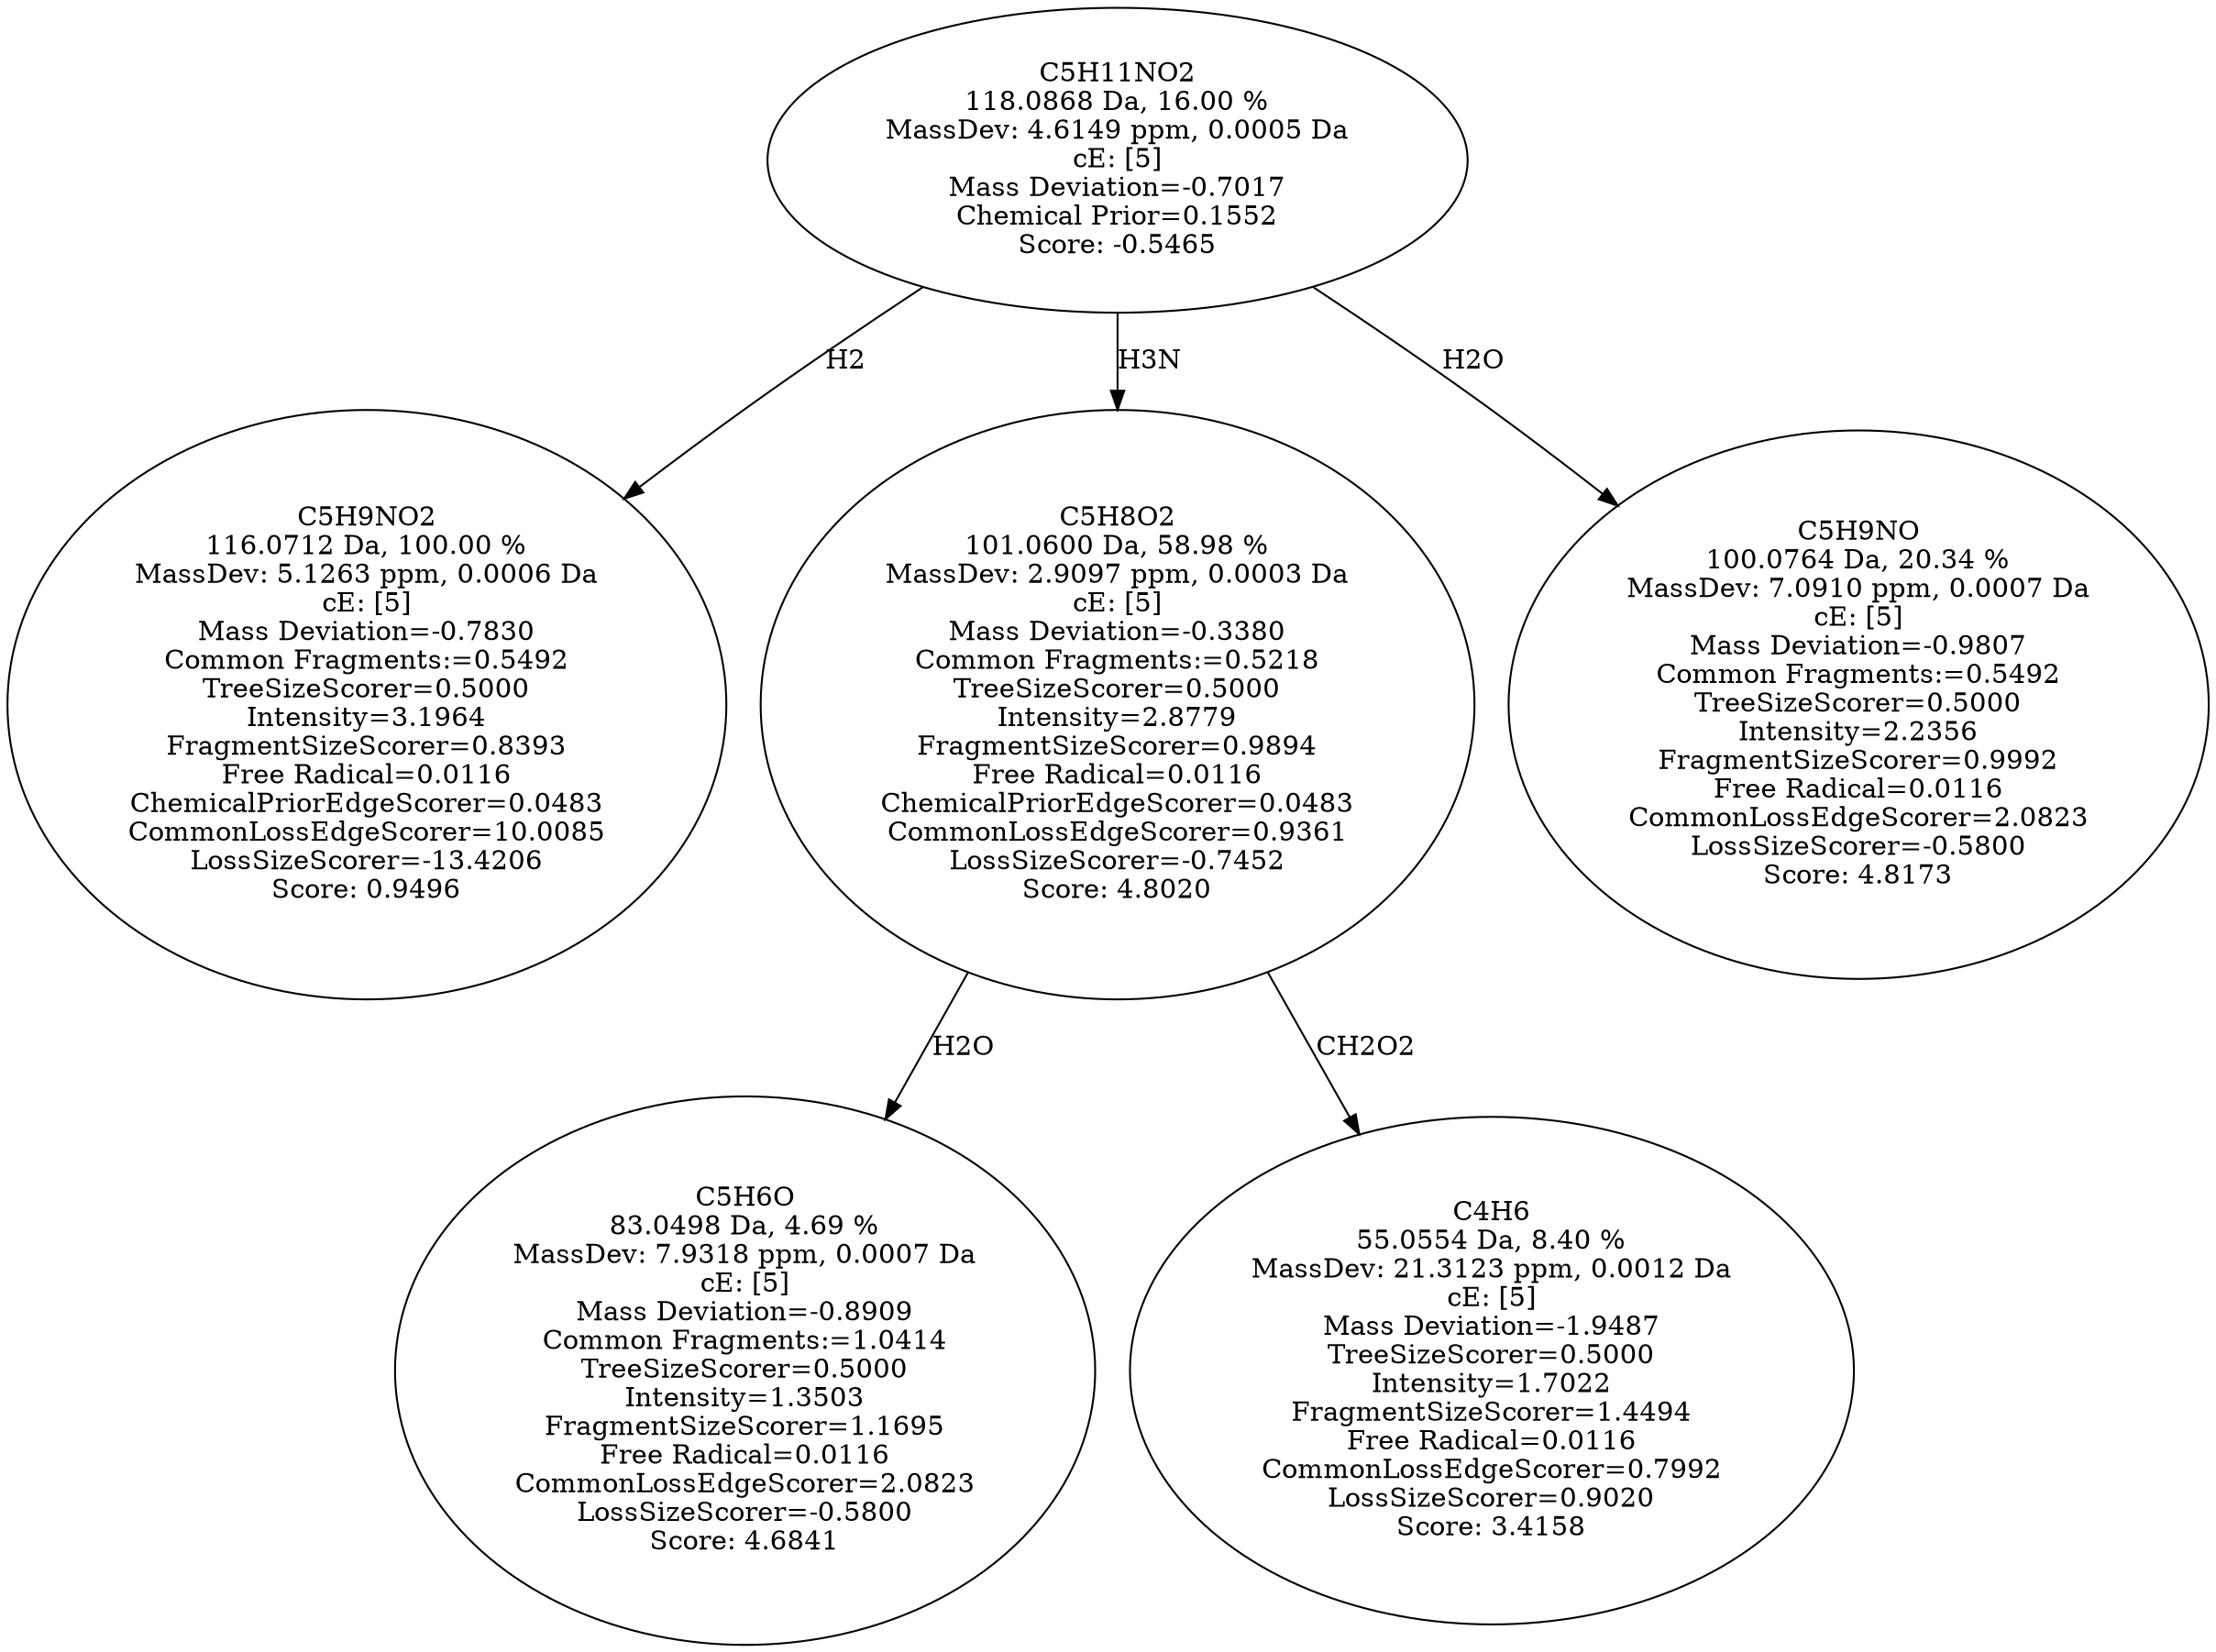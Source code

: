 strict digraph {
v1 [label="C5H9NO2\n116.0712 Da, 100.00 %\nMassDev: 5.1263 ppm, 0.0006 Da\ncE: [5]\nMass Deviation=-0.7830\nCommon Fragments:=0.5492\nTreeSizeScorer=0.5000\nIntensity=3.1964\nFragmentSizeScorer=0.8393\nFree Radical=0.0116\nChemicalPriorEdgeScorer=0.0483\nCommonLossEdgeScorer=10.0085\nLossSizeScorer=-13.4206\nScore: 0.9496"];
v2 [label="C5H6O\n83.0498 Da, 4.69 %\nMassDev: 7.9318 ppm, 0.0007 Da\ncE: [5]\nMass Deviation=-0.8909\nCommon Fragments:=1.0414\nTreeSizeScorer=0.5000\nIntensity=1.3503\nFragmentSizeScorer=1.1695\nFree Radical=0.0116\nCommonLossEdgeScorer=2.0823\nLossSizeScorer=-0.5800\nScore: 4.6841"];
v3 [label="C4H6\n55.0554 Da, 8.40 %\nMassDev: 21.3123 ppm, 0.0012 Da\ncE: [5]\nMass Deviation=-1.9487\nTreeSizeScorer=0.5000\nIntensity=1.7022\nFragmentSizeScorer=1.4494\nFree Radical=0.0116\nCommonLossEdgeScorer=0.7992\nLossSizeScorer=0.9020\nScore: 3.4158"];
v4 [label="C5H8O2\n101.0600 Da, 58.98 %\nMassDev: 2.9097 ppm, 0.0003 Da\ncE: [5]\nMass Deviation=-0.3380\nCommon Fragments:=0.5218\nTreeSizeScorer=0.5000\nIntensity=2.8779\nFragmentSizeScorer=0.9894\nFree Radical=0.0116\nChemicalPriorEdgeScorer=0.0483\nCommonLossEdgeScorer=0.9361\nLossSizeScorer=-0.7452\nScore: 4.8020"];
v5 [label="C5H9NO\n100.0764 Da, 20.34 %\nMassDev: 7.0910 ppm, 0.0007 Da\ncE: [5]\nMass Deviation=-0.9807\nCommon Fragments:=0.5492\nTreeSizeScorer=0.5000\nIntensity=2.2356\nFragmentSizeScorer=0.9992\nFree Radical=0.0116\nCommonLossEdgeScorer=2.0823\nLossSizeScorer=-0.5800\nScore: 4.8173"];
v6 [label="C5H11NO2\n118.0868 Da, 16.00 %\nMassDev: 4.6149 ppm, 0.0005 Da\ncE: [5]\nMass Deviation=-0.7017\nChemical Prior=0.1552\nScore: -0.5465"];
v6 -> v1 [label="H2"];
v4 -> v2 [label="H2O"];
v4 -> v3 [label="CH2O2"];
v6 -> v4 [label="H3N"];
v6 -> v5 [label="H2O"];
}